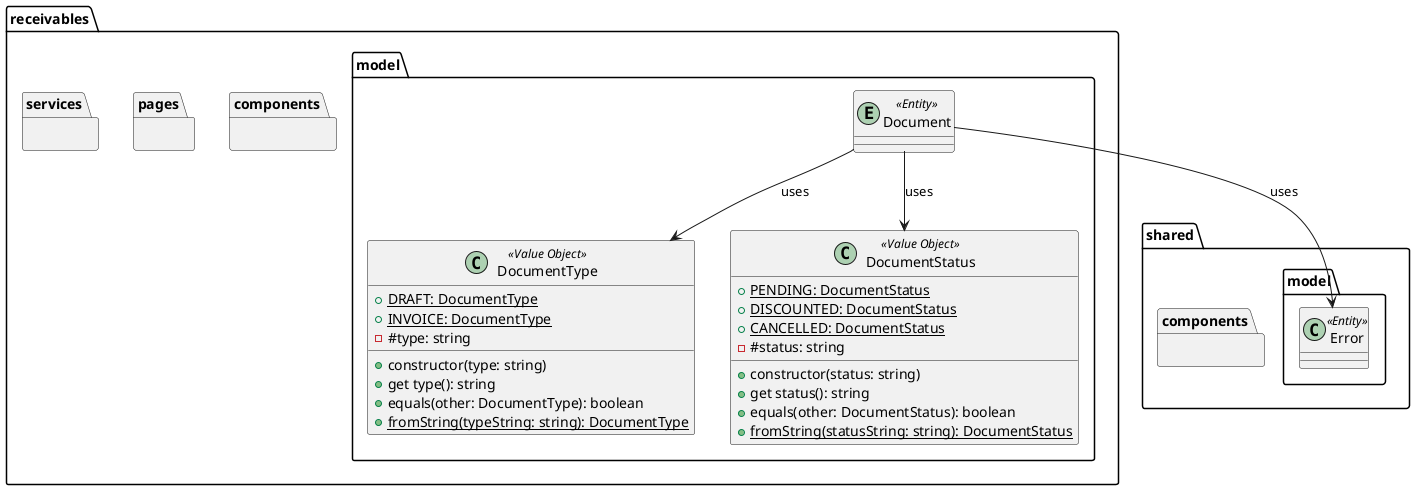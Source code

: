 @startuml Discuenta Class Diagram

package "shared" {
   package "components" {

   }

   package "model" {
       class "Error" <<Entity>> {

       }
   }
}

package "receivables" {
    package "components" {

    }

    package "model" {
        entity "Document" <<Entity>> {

        }

        class "DocumentType" <<Value Object>> {
            + {static} DRAFT: DocumentType
            + {static} INVOICE: DocumentType
            - #type: string
            + constructor(type: string)
            + get type(): string
            + equals(other: DocumentType): boolean
            + {static} fromString(typeString: string): DocumentType
        }

        class "DocumentStatus" <<Value Object>> {
            + {static} PENDING: DocumentStatus
            + {static} DISCOUNTED: DocumentStatus
            + {static} CANCELLED: DocumentStatus
            - #status: string
            + constructor(status: string)
            + get status(): string
            + equals(other: DocumentStatus): boolean
            + {static} fromString(statusString: string): DocumentStatus
        }
    }

    package "pages" {

    }

    package "services" {

    }
}

'Relationship
receivables.model.Document --> shared.model.Error : uses
receivables.model.Document --> receivables.model.DocumentType : uses
receivables.model.Document --> receivables.model.DocumentStatus : uses
@enduml